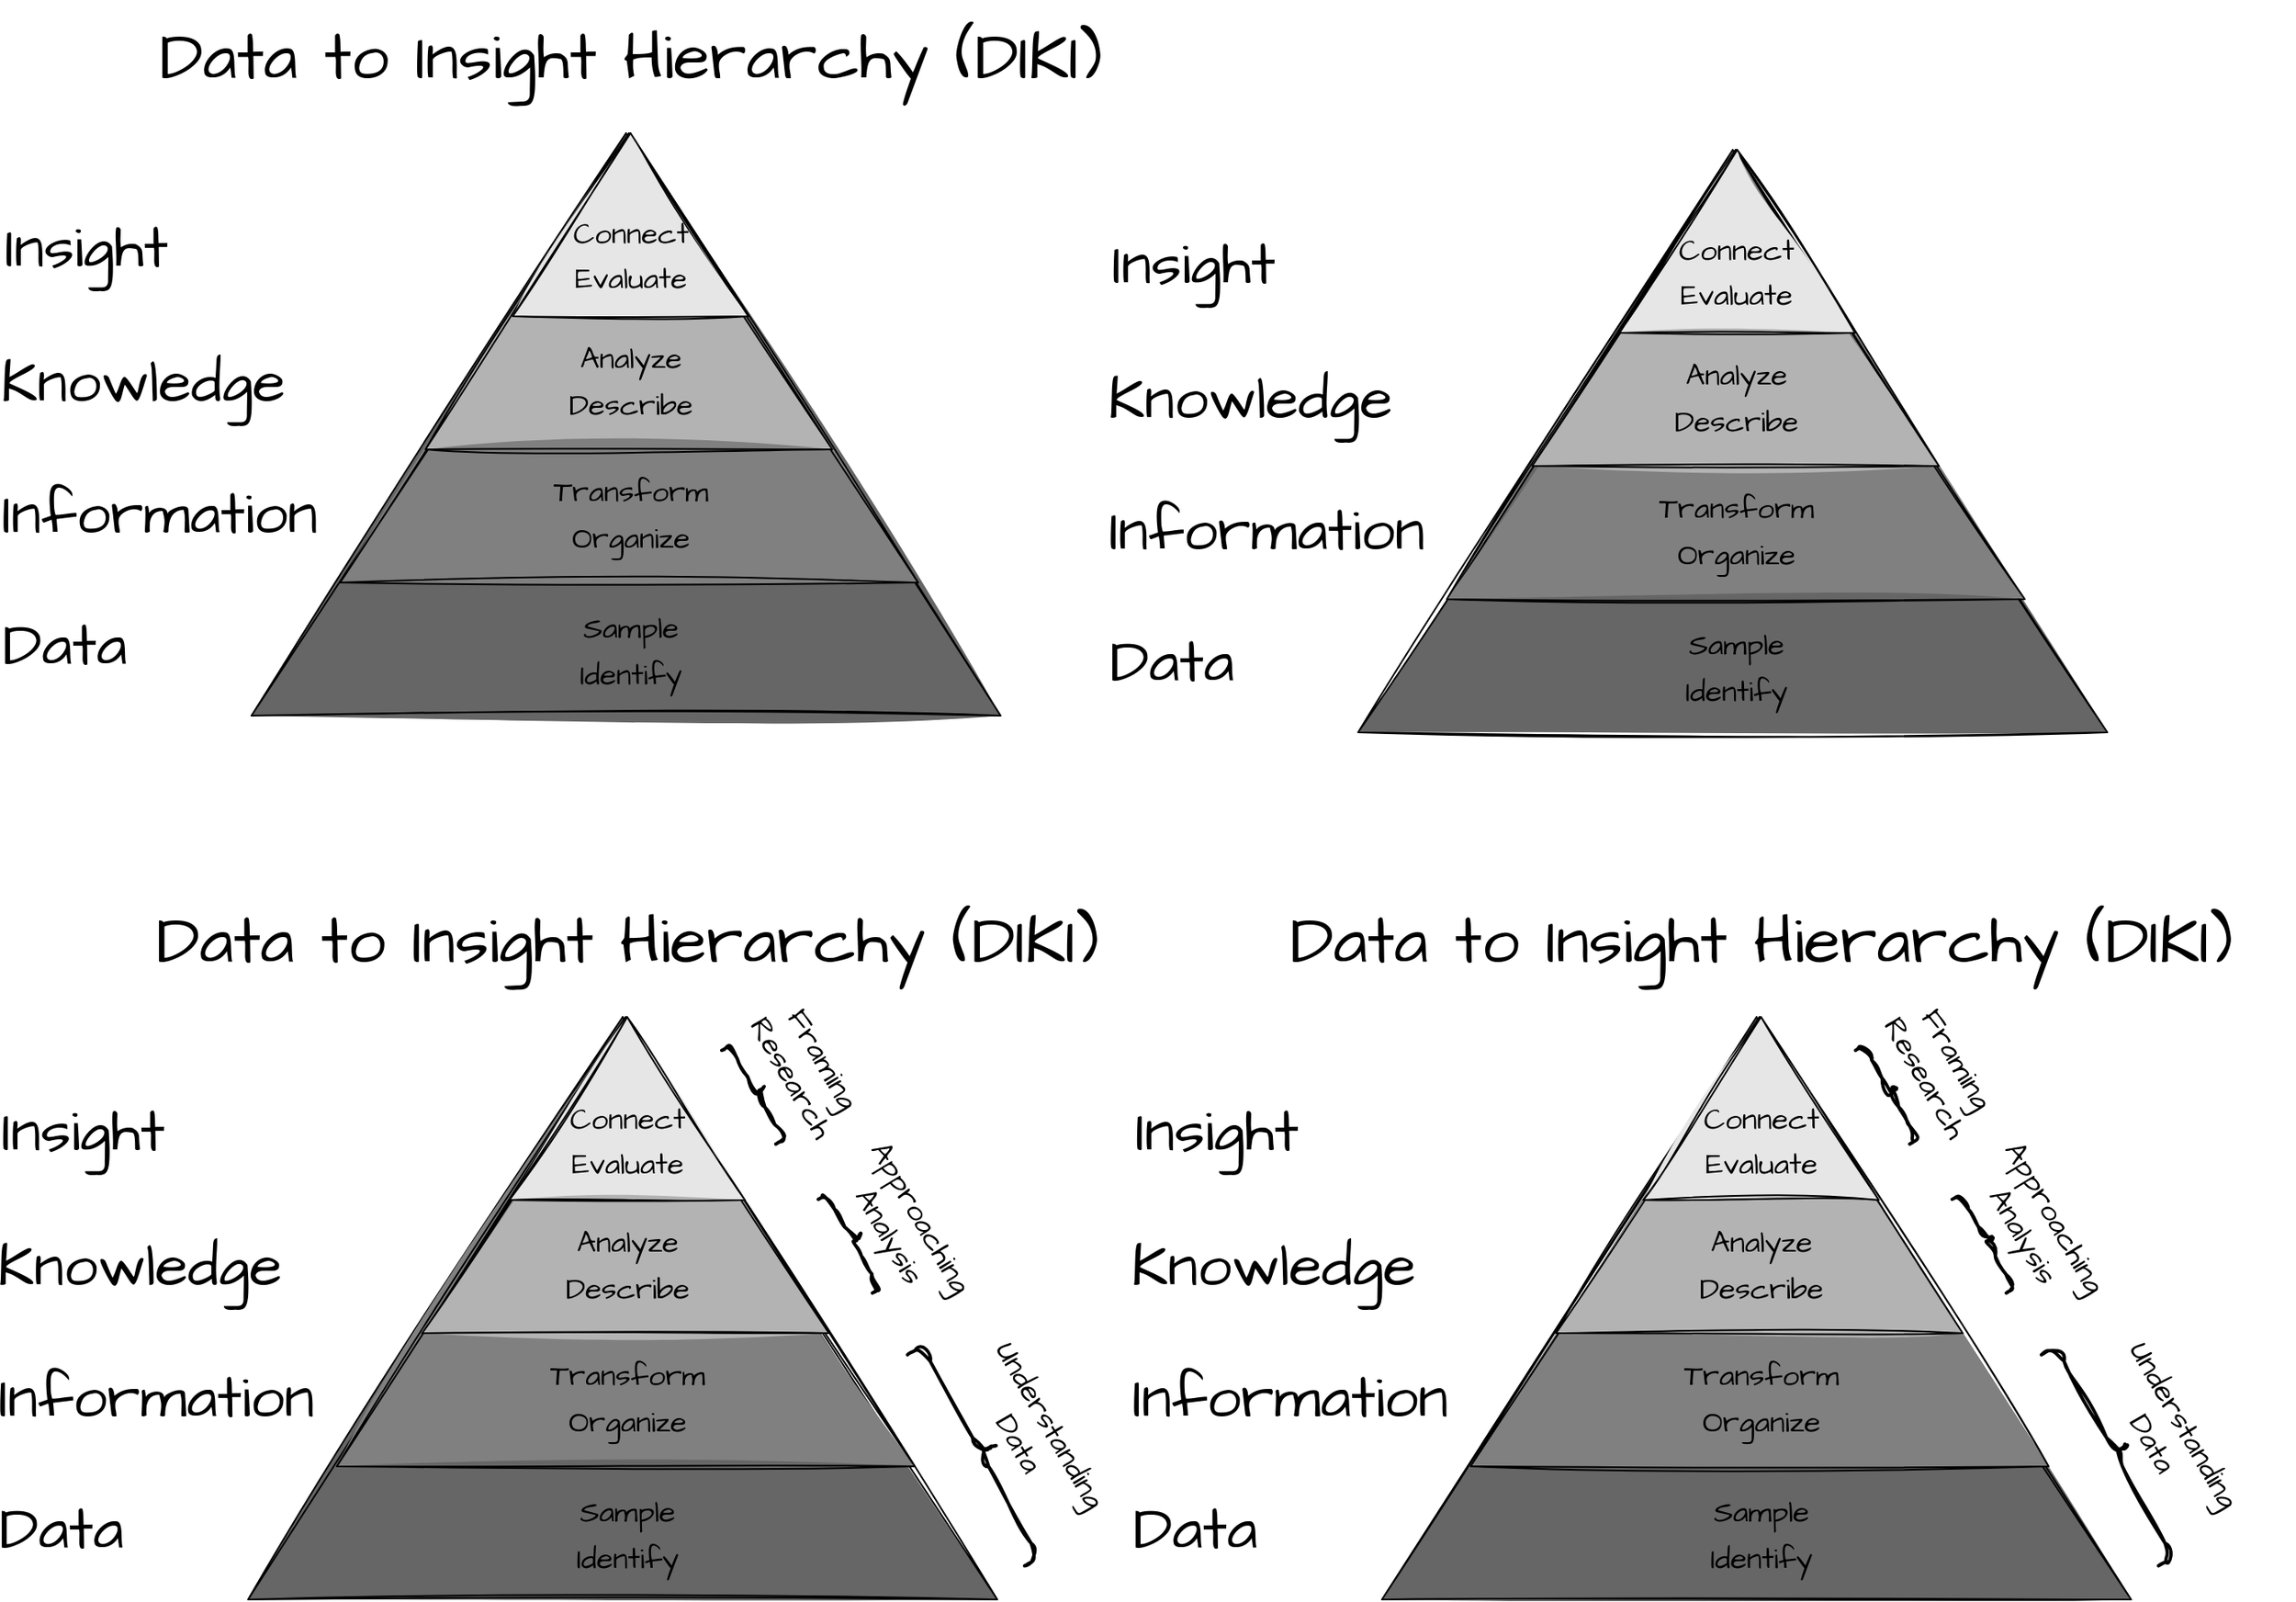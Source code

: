 <mxfile version="21.3.5" type="google">
  <diagram name="Page-1" id="brjEXMuO1dl3gGtEs275">
    <mxGraphModel grid="1" page="1" gridSize="10" guides="1" tooltips="1" connect="1" arrows="1" fold="1" pageScale="1" pageWidth="1600" pageHeight="1200" background="#ffffff" math="0" shadow="0">
      <root>
        <mxCell id="0" />
        <mxCell id="1" parent="0" />
        <mxCell id="dPL0EmKUZ4wkKmuTThZB-42" value="" style="group;movable=1;resizable=1;rotatable=1;deletable=1;editable=1;locked=0;connectable=1;" connectable="0" vertex="1" parent="1">
          <mxGeometry x="80" y="59" width="664.71" height="501" as="geometry" />
        </mxCell>
        <mxCell id="dPL0EmKUZ4wkKmuTThZB-43" value="" style="group;rounded=0;fillColor=none;strokeColor=none;fontSize=10;movable=1;resizable=1;rotatable=1;deletable=1;editable=1;locked=0;connectable=1;" connectable="0" vertex="1" parent="dPL0EmKUZ4wkKmuTThZB-42">
          <mxGeometry x="143" y="80" width="521.71" height="421" as="geometry" />
        </mxCell>
        <mxCell id="dPL0EmKUZ4wkKmuTThZB-44" value="" style="triangle;direction=north;strokeWidth=1;html=1;fillColor=#666666;strokeColor=#000000;shadow=0;fontSize=10;fontColor=#FFFFFF;align=center;fontStyle=0;whiteSpace=wrap;spacing=10;hachureGap=4;fontFamily=Architects Daughter;fontSource=https%3A%2F%2Ffonts.googleapis.com%2Fcss%3Ffamily%3DArchitects%2BDaughter;fillStyle=solid;sketch=1;curveFitting=1;jiggle=2;movable=1;resizable=1;rotatable=1;deletable=1;editable=1;locked=0;connectable=1;" vertex="1" parent="dPL0EmKUZ4wkKmuTThZB-43">
          <mxGeometry x="-1" width="450.0" height="350" as="geometry" />
        </mxCell>
        <mxCell id="dPL0EmKUZ4wkKmuTThZB-45" value="" style="triangle;direction=north;strokeWidth=1;html=1;fillColor=#808080;strokeColor=#000000;shadow=0;fontSize=10;fontColor=#FFFFFF;align=center;fontStyle=0;whiteSpace=wrap;spacing=10;sketch=1;hachureGap=4;jiggle=2;curveFitting=1;fontFamily=Architects Daughter;fontSource=https%3A%2F%2Ffonts.googleapis.com%2Fcss%3Ffamily%3DArchitects%2BDaughter;fillStyle=solid;movable=1;resizable=1;rotatable=1;deletable=1;editable=1;locked=0;connectable=1;" vertex="1" parent="dPL0EmKUZ4wkKmuTThZB-43">
          <mxGeometry x="52.29" width="347.14" height="270" as="geometry" />
        </mxCell>
        <mxCell id="dPL0EmKUZ4wkKmuTThZB-46" value="" style="triangle;direction=north;strokeWidth=1;html=1;fillColor=#B3B3B3;strokeColor=#000000;shadow=0;fontSize=10;fontColor=#FFFFFF;align=center;fontStyle=0;whiteSpace=wrap;spacing=10;sketch=1;hachureGap=4;jiggle=2;curveFitting=1;fontFamily=Architects Daughter;fontSource=https%3A%2F%2Ffonts.googleapis.com%2Fcss%3Ffamily%3DArchitects%2BDaughter;fillStyle=solid;movable=1;resizable=1;rotatable=1;deletable=1;editable=1;locked=0;connectable=1;" vertex="1" parent="dPL0EmKUZ4wkKmuTThZB-43">
          <mxGeometry x="103.57" width="244.28" height="190" as="geometry" />
        </mxCell>
        <mxCell id="dPL0EmKUZ4wkKmuTThZB-47" value="" style="triangle;direction=north;strokeWidth=1;html=1;fillColor=#E6E6E6;strokeColor=#000000;shadow=0;fontSize=10;fontColor=#FFFFFF;align=center;fontStyle=0;whiteSpace=wrap;spacing=10;sketch=1;hachureGap=4;jiggle=2;curveFitting=1;fontFamily=Architects Daughter;fontSource=https%3A%2F%2Ffonts.googleapis.com%2Fcss%3Ffamily%3DArchitects%2BDaughter;fillStyle=solid;movable=1;resizable=1;rotatable=1;deletable=1;editable=1;locked=0;connectable=1;" vertex="1" parent="dPL0EmKUZ4wkKmuTThZB-43">
          <mxGeometry x="156" width="141.42" height="110" as="geometry" />
        </mxCell>
        <mxCell id="dPL0EmKUZ4wkKmuTThZB-48" value="Identify" style="text;strokeColor=none;align=center;fillColor=none;html=1;verticalAlign=middle;whiteSpace=wrap;rounded=0;fontSize=18;fontFamily=Architects Daughter;fontColor=#000000;movable=1;resizable=1;rotatable=1;deletable=1;editable=1;locked=0;connectable=1;" vertex="1" parent="dPL0EmKUZ4wkKmuTThZB-43">
          <mxGeometry x="196.71" y="310" width="60" height="30" as="geometry" />
        </mxCell>
        <mxCell id="dPL0EmKUZ4wkKmuTThZB-49" value="Organize" style="text;strokeColor=none;align=center;fillColor=none;html=1;verticalAlign=middle;whiteSpace=wrap;rounded=0;fontSize=18;fontFamily=Architects Daughter;fontColor=#000000;movable=1;resizable=1;rotatable=1;deletable=1;editable=1;locked=0;connectable=1;" vertex="1" parent="dPL0EmKUZ4wkKmuTThZB-43">
          <mxGeometry x="196.71" y="228" width="60" height="30" as="geometry" />
        </mxCell>
        <mxCell id="dPL0EmKUZ4wkKmuTThZB-50" value="Transform" style="text;strokeColor=none;align=center;fillColor=none;html=1;verticalAlign=middle;whiteSpace=wrap;rounded=0;fontSize=18;fontFamily=Architects Daughter;fontColor=#000000;movable=1;resizable=1;rotatable=1;deletable=1;editable=1;locked=0;connectable=1;" vertex="1" parent="dPL0EmKUZ4wkKmuTThZB-43">
          <mxGeometry x="196.71" y="200" width="60" height="30" as="geometry" />
        </mxCell>
        <mxCell id="dPL0EmKUZ4wkKmuTThZB-51" value="Describe" style="text;strokeColor=none;align=center;fillColor=none;html=1;verticalAlign=middle;whiteSpace=wrap;rounded=0;fontSize=18;fontFamily=Architects Daughter;fontColor=#000000;movable=1;resizable=1;rotatable=1;deletable=1;editable=1;locked=0;connectable=1;" vertex="1" parent="dPL0EmKUZ4wkKmuTThZB-43">
          <mxGeometry x="196.71" y="148" width="60" height="30" as="geometry" />
        </mxCell>
        <mxCell id="dPL0EmKUZ4wkKmuTThZB-52" value="Analyze" style="text;strokeColor=none;align=center;fillColor=none;html=1;verticalAlign=middle;whiteSpace=wrap;rounded=0;fontSize=18;fontFamily=Architects Daughter;fontColor=#000000;movable=1;resizable=1;rotatable=1;deletable=1;editable=1;locked=0;connectable=1;" vertex="1" parent="dPL0EmKUZ4wkKmuTThZB-43">
          <mxGeometry x="196.71" y="120" width="60" height="30" as="geometry" />
        </mxCell>
        <mxCell id="dPL0EmKUZ4wkKmuTThZB-53" value="Evaluate" style="text;strokeColor=none;align=center;fillColor=none;html=1;verticalAlign=middle;whiteSpace=wrap;rounded=0;fontSize=18;fontFamily=Architects Daughter;fontColor=#000000;movable=1;resizable=1;rotatable=1;deletable=1;editable=1;locked=0;connectable=1;" vertex="1" parent="dPL0EmKUZ4wkKmuTThZB-43">
          <mxGeometry x="196.71" y="72" width="60" height="30" as="geometry" />
        </mxCell>
        <mxCell id="dPL0EmKUZ4wkKmuTThZB-54" value="&lt;font style=&quot;font-size: 18px;&quot;&gt;Connect&lt;/font&gt;" style="text;strokeColor=none;align=center;fillColor=none;html=1;verticalAlign=middle;whiteSpace=wrap;rounded=0;fontSize=20;fontFamily=Architects Daughter;fontColor=#000000;movable=1;resizable=1;rotatable=1;deletable=1;editable=1;locked=0;connectable=1;" vertex="1" parent="dPL0EmKUZ4wkKmuTThZB-43">
          <mxGeometry x="196.71" y="44" width="60" height="30" as="geometry" />
        </mxCell>
        <mxCell id="dPL0EmKUZ4wkKmuTThZB-55" value="Sample" style="text;strokeColor=none;align=center;fillColor=none;html=1;verticalAlign=middle;whiteSpace=wrap;rounded=0;fontSize=18;fontFamily=Architects Daughter;fontColor=#000000;movable=1;resizable=1;rotatable=1;deletable=1;editable=1;locked=0;connectable=1;" vertex="1" parent="dPL0EmKUZ4wkKmuTThZB-42">
          <mxGeometry x="339.71" y="362" width="60" height="30" as="geometry" />
        </mxCell>
        <mxCell id="dPL0EmKUZ4wkKmuTThZB-56" value="Data" style="text;strokeColor=none;align=center;fillColor=none;html=1;verticalAlign=middle;whiteSpace=wrap;rounded=0;fontSize=36;fontFamily=Architects Daughter;fontColor=#000000;movable=1;resizable=1;rotatable=1;deletable=1;editable=1;locked=0;connectable=1;" vertex="1" parent="dPL0EmKUZ4wkKmuTThZB-42">
          <mxGeometry y="373" width="60" height="30" as="geometry" />
        </mxCell>
        <mxCell id="dPL0EmKUZ4wkKmuTThZB-57" value="Information" style="text;strokeColor=none;align=center;fillColor=none;html=1;verticalAlign=middle;whiteSpace=wrap;rounded=0;fontSize=36;fontFamily=Architects Daughter;fontColor=#000000;movable=1;resizable=1;rotatable=1;deletable=1;editable=1;locked=0;connectable=1;" vertex="1" parent="dPL0EmKUZ4wkKmuTThZB-42">
          <mxGeometry x="57" y="294" width="60" height="30" as="geometry" />
        </mxCell>
        <mxCell id="dPL0EmKUZ4wkKmuTThZB-58" value="Knowledge" style="text;strokeColor=none;align=center;fillColor=none;html=1;verticalAlign=middle;whiteSpace=wrap;rounded=0;fontSize=36;fontFamily=Architects Daughter;fontColor=#000000;movable=1;resizable=1;rotatable=1;deletable=1;editable=1;locked=0;connectable=1;" vertex="1" parent="dPL0EmKUZ4wkKmuTThZB-42">
          <mxGeometry x="47" y="215" width="60" height="30" as="geometry" />
        </mxCell>
        <mxCell id="dPL0EmKUZ4wkKmuTThZB-59" value="Insight" style="text;strokeColor=none;align=center;fillColor=none;html=1;verticalAlign=middle;whiteSpace=wrap;rounded=0;fontSize=36;fontFamily=Architects Daughter;fontColor=#000000;movable=1;resizable=1;rotatable=1;deletable=1;editable=1;locked=0;connectable=1;" vertex="1" parent="dPL0EmKUZ4wkKmuTThZB-42">
          <mxGeometry x="13" y="134" width="60" height="30" as="geometry" />
        </mxCell>
        <mxCell id="dPL0EmKUZ4wkKmuTThZB-61" value="Data to Insight Hierarchy (DIKI)" style="text;strokeColor=none;align=center;fillColor=none;html=1;verticalAlign=middle;whiteSpace=wrap;rounded=0;fontSize=40;fontFamily=Architects Daughter;fontColor=#000000;movable=1;resizable=1;rotatable=1;deletable=1;editable=1;locked=0;connectable=1;" vertex="1" parent="dPL0EmKUZ4wkKmuTThZB-42">
          <mxGeometry x="74.71" width="590" height="70" as="geometry" />
        </mxCell>
        <mxCell id="dPL0EmKUZ4wkKmuTThZB-1" value="" style="group;movable=1;resizable=1;rotatable=1;deletable=1;editable=1;locked=0;connectable=1;strokeColor=none;" connectable="0" vertex="1" parent="1">
          <mxGeometry x="78" y="590" width="690" height="430" as="geometry" />
        </mxCell>
        <mxCell id="mKcArdGAaagijM24Qmw--5" value="" style="group;rounded=0;fillColor=none;strokeColor=none;fontSize=10;movable=1;resizable=1;rotatable=1;deletable=1;editable=1;locked=0;connectable=1;" connectable="0" vertex="1" parent="dPL0EmKUZ4wkKmuTThZB-1">
          <mxGeometry x="143" y="80" width="492" height="350" as="geometry" />
        </mxCell>
        <mxCell id="mKcArdGAaagijM24Qmw--1" value="" style="triangle;direction=north;strokeWidth=1;html=1;fillColor=#666666;strokeColor=#000000;shadow=0;fontSize=10;fontColor=#FFFFFF;align=center;fontStyle=0;whiteSpace=wrap;spacing=10;hachureGap=4;fontFamily=Architects Daughter;fontSource=https%3A%2F%2Ffonts.googleapis.com%2Fcss%3Ffamily%3DArchitects%2BDaughter;fillStyle=solid;sketch=1;curveFitting=1;jiggle=2;movable=1;resizable=1;rotatable=1;deletable=1;editable=1;locked=0;connectable=1;" vertex="1" parent="mKcArdGAaagijM24Qmw--5">
          <mxGeometry x="-1" width="450.0" height="350" as="geometry" />
        </mxCell>
        <mxCell id="mKcArdGAaagijM24Qmw--2" value="" style="triangle;direction=north;strokeWidth=1;html=1;fillColor=#808080;strokeColor=#000000;shadow=0;fontSize=10;fontColor=#FFFFFF;align=center;fontStyle=0;whiteSpace=wrap;spacing=10;sketch=1;hachureGap=4;jiggle=2;curveFitting=1;fontFamily=Architects Daughter;fontSource=https%3A%2F%2Ffonts.googleapis.com%2Fcss%3Ffamily%3DArchitects%2BDaughter;fillStyle=solid;movable=1;resizable=1;rotatable=1;deletable=1;editable=1;locked=0;connectable=1;" vertex="1" parent="mKcArdGAaagijM24Qmw--5">
          <mxGeometry x="52.29" width="347.14" height="270" as="geometry" />
        </mxCell>
        <mxCell id="mKcArdGAaagijM24Qmw--3" value="" style="triangle;direction=north;strokeWidth=1;html=1;fillColor=#B3B3B3;strokeColor=#000000;shadow=0;fontSize=10;fontColor=#FFFFFF;align=center;fontStyle=0;whiteSpace=wrap;spacing=10;sketch=1;hachureGap=4;jiggle=2;curveFitting=1;fontFamily=Architects Daughter;fontSource=https%3A%2F%2Ffonts.googleapis.com%2Fcss%3Ffamily%3DArchitects%2BDaughter;fillStyle=solid;movable=1;resizable=1;rotatable=1;deletable=1;editable=1;locked=0;connectable=1;" vertex="1" parent="mKcArdGAaagijM24Qmw--5">
          <mxGeometry x="103.57" width="244.28" height="190" as="geometry" />
        </mxCell>
        <mxCell id="mKcArdGAaagijM24Qmw--6" value="" style="triangle;direction=north;strokeWidth=1;html=1;fillColor=#E6E6E6;strokeColor=#000000;shadow=0;fontSize=10;fontColor=#FFFFFF;align=center;fontStyle=0;whiteSpace=wrap;spacing=10;sketch=1;hachureGap=4;jiggle=2;curveFitting=1;fontFamily=Architects Daughter;fontSource=https%3A%2F%2Ffonts.googleapis.com%2Fcss%3Ffamily%3DArchitects%2BDaughter;fillStyle=solid;movable=1;resizable=1;rotatable=1;deletable=1;editable=1;locked=0;connectable=1;" vertex="1" parent="mKcArdGAaagijM24Qmw--5">
          <mxGeometry x="156" width="141.42" height="110" as="geometry" />
        </mxCell>
        <mxCell id="mKcArdGAaagijM24Qmw--7" value="Identify" style="text;strokeColor=none;align=center;fillColor=none;html=1;verticalAlign=middle;whiteSpace=wrap;rounded=0;fontSize=18;fontFamily=Architects Daughter;fontColor=#000000;movable=1;resizable=1;rotatable=1;deletable=1;editable=1;locked=0;connectable=1;" vertex="1" parent="mKcArdGAaagijM24Qmw--5">
          <mxGeometry x="196.71" y="310" width="60" height="30" as="geometry" />
        </mxCell>
        <mxCell id="mKcArdGAaagijM24Qmw--10" value="Organize" style="text;strokeColor=none;align=center;fillColor=none;html=1;verticalAlign=middle;whiteSpace=wrap;rounded=0;fontSize=18;fontFamily=Architects Daughter;fontColor=#000000;movable=1;resizable=1;rotatable=1;deletable=1;editable=1;locked=0;connectable=1;" vertex="1" parent="mKcArdGAaagijM24Qmw--5">
          <mxGeometry x="196.71" y="228" width="60" height="30" as="geometry" />
        </mxCell>
        <mxCell id="mKcArdGAaagijM24Qmw--11" value="Transform" style="text;strokeColor=none;align=center;fillColor=none;html=1;verticalAlign=middle;whiteSpace=wrap;rounded=0;fontSize=18;fontFamily=Architects Daughter;fontColor=#000000;movable=1;resizable=1;rotatable=1;deletable=1;editable=1;locked=0;connectable=1;" vertex="1" parent="mKcArdGAaagijM24Qmw--5">
          <mxGeometry x="196.71" y="200" width="60" height="30" as="geometry" />
        </mxCell>
        <mxCell id="mKcArdGAaagijM24Qmw--12" value="Describe" style="text;strokeColor=none;align=center;fillColor=none;html=1;verticalAlign=middle;whiteSpace=wrap;rounded=0;fontSize=18;fontFamily=Architects Daughter;fontColor=#000000;movable=1;resizable=1;rotatable=1;deletable=1;editable=1;locked=0;connectable=1;" vertex="1" parent="mKcArdGAaagijM24Qmw--5">
          <mxGeometry x="196.71" y="148" width="60" height="30" as="geometry" />
        </mxCell>
        <mxCell id="mKcArdGAaagijM24Qmw--13" value="Analyze" style="text;strokeColor=none;align=center;fillColor=none;html=1;verticalAlign=middle;whiteSpace=wrap;rounded=0;fontSize=18;fontFamily=Architects Daughter;fontColor=#000000;movable=1;resizable=1;rotatable=1;deletable=1;editable=1;locked=0;connectable=1;" vertex="1" parent="mKcArdGAaagijM24Qmw--5">
          <mxGeometry x="196.71" y="120" width="60" height="30" as="geometry" />
        </mxCell>
        <mxCell id="mKcArdGAaagijM24Qmw--14" value="Evaluate" style="text;strokeColor=none;align=center;fillColor=none;html=1;verticalAlign=middle;whiteSpace=wrap;rounded=0;fontSize=18;fontFamily=Architects Daughter;fontColor=#000000;movable=1;resizable=1;rotatable=1;deletable=1;editable=1;locked=0;connectable=1;" vertex="1" parent="mKcArdGAaagijM24Qmw--5">
          <mxGeometry x="196.71" y="73" width="60" height="30" as="geometry" />
        </mxCell>
        <mxCell id="mKcArdGAaagijM24Qmw--15" value="&lt;font style=&quot;font-size: 18px;&quot;&gt;Connect&lt;/font&gt;" style="text;strokeColor=none;align=center;fillColor=none;html=1;verticalAlign=middle;whiteSpace=wrap;rounded=0;fontSize=20;fontFamily=Architects Daughter;fontColor=#000000;movable=1;resizable=1;rotatable=1;deletable=1;editable=1;locked=0;connectable=1;" vertex="1" parent="mKcArdGAaagijM24Qmw--5">
          <mxGeometry x="196.71" y="45" width="60" height="30" as="geometry" />
        </mxCell>
        <mxCell id="dPL0EmKUZ4wkKmuTThZB-98" value="" style="shape=curlyBracket;whiteSpace=wrap;html=1;rounded=1;flipH=1;labelPosition=right;verticalLabelPosition=middle;align=left;verticalAlign=middle;sketch=1;hachureGap=4;jiggle=2;curveFitting=1;fontFamily=Architects Daughter;fontSource=https%3A%2F%2Ffonts.googleapis.com%2Fcss%3Ffamily%3DArchitects%2BDaughter;fontSize=20;strokeColor=#000000;strokeWidth=2;rotation=-30;" vertex="1" parent="mKcArdGAaagijM24Qmw--5">
          <mxGeometry x="357" y="102.5" width="10.83" height="65" as="geometry" />
        </mxCell>
        <mxCell id="dPL0EmKUZ4wkKmuTThZB-99" value="" style="group;rotation=333;" connectable="0" vertex="1" parent="mKcArdGAaagijM24Qmw--5">
          <mxGeometry x="427" y="190" width="65" height="145" as="geometry" />
        </mxCell>
        <mxCell id="dPL0EmKUZ4wkKmuTThZB-62" value="" style="shape=curlyBracket;whiteSpace=wrap;html=1;rounded=1;flipH=1;labelPosition=right;verticalLabelPosition=middle;align=left;verticalAlign=middle;sketch=1;hachureGap=4;jiggle=2;curveFitting=1;fontFamily=Architects Daughter;fontSource=https%3A%2F%2Ffonts.googleapis.com%2Fcss%3Ffamily%3DArchitects%2BDaughter;fontSize=20;strokeColor=#000000;strokeWidth=2;rotation=331;" vertex="1" parent="dPL0EmKUZ4wkKmuTThZB-99">
          <mxGeometry x="2" y="-1" width="20" height="145" as="geometry" />
        </mxCell>
        <mxCell id="dPL0EmKUZ4wkKmuTThZB-96" value="Understanding Data" style="text;strokeColor=none;align=center;fillColor=none;html=1;verticalAlign=middle;whiteSpace=wrap;rounded=0;fontSize=18;fontFamily=Architects Daughter;fontColor=#000000;movable=1;resizable=1;rotatable=1;deletable=1;editable=1;locked=0;connectable=1;rotation=60;" vertex="1" parent="dPL0EmKUZ4wkKmuTThZB-99">
          <mxGeometry x="15" y="42.375" width="60" height="36.25" as="geometry" />
        </mxCell>
        <mxCell id="dPL0EmKUZ4wkKmuTThZB-100" value="" style="group;rotation=60;" connectable="0" vertex="1" parent="mKcArdGAaagijM24Qmw--5">
          <mxGeometry x="347.85" y="78" width="65" height="72" as="geometry" />
        </mxCell>
        <mxCell id="dPL0EmKUZ4wkKmuTThZB-97" value="Approaching Analysis" style="text;strokeColor=none;align=center;fillColor=none;html=1;verticalAlign=middle;whiteSpace=wrap;rounded=0;fontSize=18;fontFamily=Architects Daughter;fontColor=#000000;movable=1;resizable=1;rotatable=1;deletable=1;editable=1;locked=0;connectable=1;rotation=60;" vertex="1" parent="dPL0EmKUZ4wkKmuTThZB-100">
          <mxGeometry x="16" y="33" width="60" height="30" as="geometry" />
        </mxCell>
        <mxCell id="dPL0EmKUZ4wkKmuTThZB-101" value="" style="group;rotation=-210;" connectable="0" vertex="1" parent="mKcArdGAaagijM24Qmw--5">
          <mxGeometry x="315" y="-19" width="65" height="72" as="geometry" />
        </mxCell>
        <mxCell id="dPL0EmKUZ4wkKmuTThZB-102" value="Framing Research" style="text;strokeColor=none;align=center;fillColor=none;html=1;verticalAlign=middle;whiteSpace=wrap;rounded=0;fontSize=18;fontFamily=Architects Daughter;fontColor=#000000;movable=1;resizable=1;rotatable=1;deletable=1;editable=1;locked=0;connectable=1;rotation=-300;" vertex="1" parent="dPL0EmKUZ4wkKmuTThZB-101">
          <mxGeometry x="-10" y="35" width="60" height="30" as="geometry" />
        </mxCell>
        <mxCell id="dPL0EmKUZ4wkKmuTThZB-103" value="" style="shape=curlyBracket;whiteSpace=wrap;html=1;rounded=1;flipH=0;labelPosition=right;verticalLabelPosition=middle;align=left;verticalAlign=middle;sketch=1;hachureGap=4;jiggle=2;curveFitting=1;fontFamily=Architects Daughter;fontSource=https%3A%2F%2Ffonts.googleapis.com%2Fcss%3Ffamily%3DArchitects%2BDaughter;fontSize=20;strokeColor=#000000;strokeWidth=2;rotation=-210;" vertex="1" parent="mKcArdGAaagijM24Qmw--5">
          <mxGeometry x="299" y="13" width="10.83" height="65" as="geometry" />
        </mxCell>
        <mxCell id="mKcArdGAaagijM24Qmw--8" value="Sample" style="text;strokeColor=none;align=center;fillColor=none;html=1;verticalAlign=middle;whiteSpace=wrap;rounded=0;fontSize=18;fontFamily=Architects Daughter;fontColor=#000000;movable=1;resizable=1;rotatable=1;deletable=1;editable=1;locked=0;connectable=1;" vertex="1" parent="dPL0EmKUZ4wkKmuTThZB-1">
          <mxGeometry x="339.71" y="362" width="60" height="30" as="geometry" />
        </mxCell>
        <mxCell id="mKcArdGAaagijM24Qmw--16" value="Data" style="text;strokeColor=none;align=center;fillColor=none;html=1;verticalAlign=middle;whiteSpace=wrap;rounded=0;fontSize=36;fontFamily=Architects Daughter;fontColor=#000000;movable=1;resizable=1;rotatable=1;deletable=1;editable=1;locked=0;connectable=1;" vertex="1" parent="dPL0EmKUZ4wkKmuTThZB-1">
          <mxGeometry y="373" width="60" height="30" as="geometry" />
        </mxCell>
        <mxCell id="mKcArdGAaagijM24Qmw--17" value="Information" style="text;strokeColor=none;align=center;fillColor=none;html=1;verticalAlign=middle;whiteSpace=wrap;rounded=0;fontSize=36;fontFamily=Architects Daughter;fontColor=#000000;movable=1;resizable=1;rotatable=1;deletable=1;editable=1;locked=0;connectable=1;" vertex="1" parent="dPL0EmKUZ4wkKmuTThZB-1">
          <mxGeometry x="57" y="294" width="60" height="30" as="geometry" />
        </mxCell>
        <mxCell id="mKcArdGAaagijM24Qmw--18" value="Knowledge" style="text;strokeColor=none;align=center;fillColor=none;html=1;verticalAlign=middle;whiteSpace=wrap;rounded=0;fontSize=36;fontFamily=Architects Daughter;fontColor=#000000;movable=1;resizable=1;rotatable=1;deletable=1;editable=1;locked=0;connectable=1;" vertex="1" parent="dPL0EmKUZ4wkKmuTThZB-1">
          <mxGeometry x="47" y="215" width="60" height="30" as="geometry" />
        </mxCell>
        <mxCell id="mKcArdGAaagijM24Qmw--19" value="Insight" style="text;strokeColor=none;align=center;fillColor=none;html=1;verticalAlign=middle;whiteSpace=wrap;rounded=0;fontSize=36;fontFamily=Architects Daughter;fontColor=#000000;movable=1;resizable=1;rotatable=1;deletable=1;editable=1;locked=0;connectable=1;" vertex="1" parent="dPL0EmKUZ4wkKmuTThZB-1">
          <mxGeometry x="13" y="134" width="60" height="30" as="geometry" />
        </mxCell>
        <mxCell id="mKcArdGAaagijM24Qmw--22" value="Data to Insight Hierarchy (DIKI)" style="text;strokeColor=none;align=center;fillColor=none;html=1;verticalAlign=middle;whiteSpace=wrap;rounded=0;fontSize=40;fontFamily=Architects Daughter;fontColor=#000000;movable=1;resizable=1;rotatable=1;deletable=1;editable=1;locked=0;connectable=1;" vertex="1" parent="dPL0EmKUZ4wkKmuTThZB-1">
          <mxGeometry x="74.71" width="590" height="70" as="geometry" />
        </mxCell>
        <mxCell id="ZMOx0ddDp4uJkPlQw3RR-1" value="" style="group;movable=1;resizable=1;rotatable=1;deletable=1;editable=1;locked=0;connectable=1;strokeColor=none;" connectable="0" vertex="1" parent="1">
          <mxGeometry x="759" y="590" width="690" height="430" as="geometry" />
        </mxCell>
        <mxCell id="ZMOx0ddDp4uJkPlQw3RR-2" value="" style="group;rounded=0;fillColor=none;strokeColor=none;fontSize=10;movable=1;resizable=1;rotatable=1;deletable=1;editable=1;locked=0;connectable=1;" connectable="0" vertex="1" parent="ZMOx0ddDp4uJkPlQw3RR-1">
          <mxGeometry x="143" y="80" width="492" height="350" as="geometry" />
        </mxCell>
        <mxCell id="ZMOx0ddDp4uJkPlQw3RR-3" value="" style="triangle;direction=north;strokeWidth=1;html=1;fillColor=#666666;strokeColor=#000000;shadow=0;fontSize=10;fontColor=#FFFFFF;align=center;fontStyle=0;whiteSpace=wrap;spacing=10;hachureGap=4;fontFamily=Architects Daughter;fontSource=https%3A%2F%2Ffonts.googleapis.com%2Fcss%3Ffamily%3DArchitects%2BDaughter;fillStyle=solid;sketch=1;curveFitting=1;jiggle=2;movable=1;resizable=1;rotatable=1;deletable=1;editable=1;locked=0;connectable=1;" vertex="1" parent="ZMOx0ddDp4uJkPlQw3RR-2">
          <mxGeometry x="-1" width="450.0" height="350" as="geometry" />
        </mxCell>
        <mxCell id="ZMOx0ddDp4uJkPlQw3RR-4" value="" style="triangle;direction=north;strokeWidth=1;html=1;fillColor=#808080;strokeColor=#000000;shadow=0;fontSize=10;fontColor=#FFFFFF;align=center;fontStyle=0;whiteSpace=wrap;spacing=10;sketch=1;hachureGap=4;jiggle=2;curveFitting=1;fontFamily=Architects Daughter;fontSource=https%3A%2F%2Ffonts.googleapis.com%2Fcss%3Ffamily%3DArchitects%2BDaughter;fillStyle=solid;movable=1;resizable=1;rotatable=1;deletable=1;editable=1;locked=0;connectable=1;" vertex="1" parent="ZMOx0ddDp4uJkPlQw3RR-2">
          <mxGeometry x="52.29" width="347.14" height="270" as="geometry" />
        </mxCell>
        <mxCell id="ZMOx0ddDp4uJkPlQw3RR-5" value="" style="triangle;direction=north;strokeWidth=1;html=1;fillColor=#B3B3B3;strokeColor=#000000;shadow=0;fontSize=10;fontColor=#FFFFFF;align=center;fontStyle=0;whiteSpace=wrap;spacing=10;sketch=1;hachureGap=4;jiggle=2;curveFitting=1;fontFamily=Architects Daughter;fontSource=https%3A%2F%2Ffonts.googleapis.com%2Fcss%3Ffamily%3DArchitects%2BDaughter;fillStyle=solid;movable=1;resizable=1;rotatable=1;deletable=1;editable=1;locked=0;connectable=1;" vertex="1" parent="ZMOx0ddDp4uJkPlQw3RR-2">
          <mxGeometry x="103.57" width="244.28" height="190" as="geometry" />
        </mxCell>
        <mxCell id="ZMOx0ddDp4uJkPlQw3RR-6" value="" style="triangle;direction=north;strokeWidth=1;html=1;fillColor=#E6E6E6;strokeColor=#000000;shadow=0;fontSize=10;fontColor=#FFFFFF;align=center;fontStyle=0;whiteSpace=wrap;spacing=10;sketch=1;hachureGap=4;jiggle=2;curveFitting=1;fontFamily=Architects Daughter;fontSource=https%3A%2F%2Ffonts.googleapis.com%2Fcss%3Ffamily%3DArchitects%2BDaughter;fillStyle=solid;movable=1;resizable=1;rotatable=1;deletable=1;editable=1;locked=0;connectable=1;" vertex="1" parent="ZMOx0ddDp4uJkPlQw3RR-2">
          <mxGeometry x="156" width="141.42" height="110" as="geometry" />
        </mxCell>
        <mxCell id="ZMOx0ddDp4uJkPlQw3RR-7" value="Identify" style="text;strokeColor=none;align=center;fillColor=none;html=1;verticalAlign=middle;whiteSpace=wrap;rounded=0;fontSize=18;fontFamily=Architects Daughter;fontColor=#000000;movable=1;resizable=1;rotatable=1;deletable=1;editable=1;locked=0;connectable=1;" vertex="1" parent="ZMOx0ddDp4uJkPlQw3RR-2">
          <mxGeometry x="196.71" y="310" width="60" height="30" as="geometry" />
        </mxCell>
        <mxCell id="ZMOx0ddDp4uJkPlQw3RR-8" value="Organize" style="text;strokeColor=none;align=center;fillColor=none;html=1;verticalAlign=middle;whiteSpace=wrap;rounded=0;fontSize=18;fontFamily=Architects Daughter;fontColor=#000000;movable=1;resizable=1;rotatable=1;deletable=1;editable=1;locked=0;connectable=1;" vertex="1" parent="ZMOx0ddDp4uJkPlQw3RR-2">
          <mxGeometry x="196.71" y="228" width="60" height="30" as="geometry" />
        </mxCell>
        <mxCell id="ZMOx0ddDp4uJkPlQw3RR-9" value="Transform" style="text;strokeColor=none;align=center;fillColor=none;html=1;verticalAlign=middle;whiteSpace=wrap;rounded=0;fontSize=18;fontFamily=Architects Daughter;fontColor=#000000;movable=1;resizable=1;rotatable=1;deletable=1;editable=1;locked=0;connectable=1;" vertex="1" parent="ZMOx0ddDp4uJkPlQw3RR-2">
          <mxGeometry x="196.71" y="200" width="60" height="30" as="geometry" />
        </mxCell>
        <mxCell id="ZMOx0ddDp4uJkPlQw3RR-10" value="Describe" style="text;strokeColor=none;align=center;fillColor=none;html=1;verticalAlign=middle;whiteSpace=wrap;rounded=0;fontSize=18;fontFamily=Architects Daughter;fontColor=#000000;movable=1;resizable=1;rotatable=1;deletable=1;editable=1;locked=0;connectable=1;" vertex="1" parent="ZMOx0ddDp4uJkPlQw3RR-2">
          <mxGeometry x="196.71" y="148" width="60" height="30" as="geometry" />
        </mxCell>
        <mxCell id="ZMOx0ddDp4uJkPlQw3RR-11" value="Analyze" style="text;strokeColor=none;align=center;fillColor=none;html=1;verticalAlign=middle;whiteSpace=wrap;rounded=0;fontSize=18;fontFamily=Architects Daughter;fontColor=#000000;movable=1;resizable=1;rotatable=1;deletable=1;editable=1;locked=0;connectable=1;" vertex="1" parent="ZMOx0ddDp4uJkPlQw3RR-2">
          <mxGeometry x="196.71" y="120" width="60" height="30" as="geometry" />
        </mxCell>
        <mxCell id="ZMOx0ddDp4uJkPlQw3RR-12" value="Evaluate" style="text;strokeColor=none;align=center;fillColor=none;html=1;verticalAlign=middle;whiteSpace=wrap;rounded=0;fontSize=18;fontFamily=Architects Daughter;fontColor=#000000;movable=1;resizable=1;rotatable=1;deletable=1;editable=1;locked=0;connectable=1;" vertex="1" parent="ZMOx0ddDp4uJkPlQw3RR-2">
          <mxGeometry x="196.71" y="73" width="60" height="30" as="geometry" />
        </mxCell>
        <mxCell id="ZMOx0ddDp4uJkPlQw3RR-13" value="&lt;font style=&quot;font-size: 18px;&quot;&gt;Connect&lt;/font&gt;" style="text;strokeColor=none;align=center;fillColor=none;html=1;verticalAlign=middle;whiteSpace=wrap;rounded=0;fontSize=20;fontFamily=Architects Daughter;fontColor=#000000;movable=1;resizable=1;rotatable=1;deletable=1;editable=1;locked=0;connectable=1;" vertex="1" parent="ZMOx0ddDp4uJkPlQw3RR-2">
          <mxGeometry x="196.71" y="45" width="60" height="30" as="geometry" />
        </mxCell>
        <mxCell id="ZMOx0ddDp4uJkPlQw3RR-14" value="" style="shape=curlyBracket;whiteSpace=wrap;html=1;rounded=1;flipH=1;labelPosition=right;verticalLabelPosition=middle;align=left;verticalAlign=middle;sketch=1;hachureGap=4;jiggle=2;curveFitting=1;fontFamily=Architects Daughter;fontSource=https%3A%2F%2Ffonts.googleapis.com%2Fcss%3Ffamily%3DArchitects%2BDaughter;fontSize=20;strokeColor=#000000;strokeWidth=2;rotation=-30;" vertex="1" parent="ZMOx0ddDp4uJkPlQw3RR-2">
          <mxGeometry x="357" y="102.5" width="10.83" height="65" as="geometry" />
        </mxCell>
        <mxCell id="ZMOx0ddDp4uJkPlQw3RR-15" value="" style="group;rotation=333;" connectable="0" vertex="1" parent="ZMOx0ddDp4uJkPlQw3RR-2">
          <mxGeometry x="427" y="190" width="65" height="145" as="geometry" />
        </mxCell>
        <mxCell id="ZMOx0ddDp4uJkPlQw3RR-16" value="" style="shape=curlyBracket;whiteSpace=wrap;html=1;rounded=1;flipH=1;labelPosition=right;verticalLabelPosition=middle;align=left;verticalAlign=middle;sketch=1;hachureGap=4;jiggle=2;curveFitting=1;fontFamily=Architects Daughter;fontSource=https%3A%2F%2Ffonts.googleapis.com%2Fcss%3Ffamily%3DArchitects%2BDaughter;fontSize=20;strokeColor=#000000;strokeWidth=2;rotation=331;" vertex="1" parent="ZMOx0ddDp4uJkPlQw3RR-15">
          <mxGeometry x="2" y="-1" width="20" height="145" as="geometry" />
        </mxCell>
        <mxCell id="ZMOx0ddDp4uJkPlQw3RR-17" value="Understanding Data" style="text;strokeColor=none;align=center;fillColor=none;html=1;verticalAlign=middle;whiteSpace=wrap;rounded=0;fontSize=18;fontFamily=Architects Daughter;fontColor=#000000;movable=1;resizable=1;rotatable=1;deletable=1;editable=1;locked=0;connectable=1;rotation=60;" vertex="1" parent="ZMOx0ddDp4uJkPlQw3RR-15">
          <mxGeometry x="15" y="42.375" width="60" height="36.25" as="geometry" />
        </mxCell>
        <mxCell id="ZMOx0ddDp4uJkPlQw3RR-18" value="" style="group;rotation=60;" connectable="0" vertex="1" parent="ZMOx0ddDp4uJkPlQw3RR-2">
          <mxGeometry x="347.85" y="78" width="65" height="72" as="geometry" />
        </mxCell>
        <mxCell id="ZMOx0ddDp4uJkPlQw3RR-19" value="Approaching Analysis" style="text;strokeColor=none;align=center;fillColor=none;html=1;verticalAlign=middle;whiteSpace=wrap;rounded=0;fontSize=18;fontFamily=Architects Daughter;fontColor=#000000;movable=1;resizable=1;rotatable=1;deletable=1;editable=1;locked=0;connectable=1;rotation=60;" vertex="1" parent="ZMOx0ddDp4uJkPlQw3RR-18">
          <mxGeometry x="16" y="33" width="60" height="30" as="geometry" />
        </mxCell>
        <mxCell id="ZMOx0ddDp4uJkPlQw3RR-20" value="" style="group;rotation=-210;" connectable="0" vertex="1" parent="ZMOx0ddDp4uJkPlQw3RR-2">
          <mxGeometry x="315" y="-19" width="65" height="72" as="geometry" />
        </mxCell>
        <mxCell id="ZMOx0ddDp4uJkPlQw3RR-21" value="Framing Research" style="text;strokeColor=none;align=center;fillColor=none;html=1;verticalAlign=middle;whiteSpace=wrap;rounded=0;fontSize=18;fontFamily=Architects Daughter;fontColor=#000000;movable=1;resizable=1;rotatable=1;deletable=1;editable=1;locked=0;connectable=1;rotation=-300;" vertex="1" parent="ZMOx0ddDp4uJkPlQw3RR-20">
          <mxGeometry x="-10" y="35" width="60" height="30" as="geometry" />
        </mxCell>
        <mxCell id="ZMOx0ddDp4uJkPlQw3RR-22" value="" style="shape=curlyBracket;whiteSpace=wrap;html=1;rounded=1;flipH=0;labelPosition=right;verticalLabelPosition=middle;align=left;verticalAlign=middle;sketch=1;hachureGap=4;jiggle=2;curveFitting=1;fontFamily=Architects Daughter;fontSource=https%3A%2F%2Ffonts.googleapis.com%2Fcss%3Ffamily%3DArchitects%2BDaughter;fontSize=20;strokeColor=#000000;strokeWidth=2;rotation=-210;" vertex="1" parent="ZMOx0ddDp4uJkPlQw3RR-2">
          <mxGeometry x="299" y="13" width="10.83" height="65" as="geometry" />
        </mxCell>
        <mxCell id="ZMOx0ddDp4uJkPlQw3RR-23" value="Sample" style="text;strokeColor=none;align=center;fillColor=none;html=1;verticalAlign=middle;whiteSpace=wrap;rounded=0;fontSize=18;fontFamily=Architects Daughter;fontColor=#000000;movable=1;resizable=1;rotatable=1;deletable=1;editable=1;locked=0;connectable=1;" vertex="1" parent="ZMOx0ddDp4uJkPlQw3RR-1">
          <mxGeometry x="339.71" y="362" width="60" height="30" as="geometry" />
        </mxCell>
        <mxCell id="ZMOx0ddDp4uJkPlQw3RR-24" value="Data" style="text;strokeColor=none;align=center;fillColor=none;html=1;verticalAlign=middle;whiteSpace=wrap;rounded=0;fontSize=36;fontFamily=Architects Daughter;fontColor=#000000;movable=1;resizable=1;rotatable=1;deletable=1;editable=1;locked=0;connectable=1;" vertex="1" parent="ZMOx0ddDp4uJkPlQw3RR-1">
          <mxGeometry y="373" width="60" height="30" as="geometry" />
        </mxCell>
        <mxCell id="ZMOx0ddDp4uJkPlQw3RR-25" value="Information" style="text;strokeColor=none;align=center;fillColor=none;html=1;verticalAlign=middle;whiteSpace=wrap;rounded=0;fontSize=36;fontFamily=Architects Daughter;fontColor=#000000;movable=1;resizable=1;rotatable=1;deletable=1;editable=1;locked=0;connectable=1;" vertex="1" parent="ZMOx0ddDp4uJkPlQw3RR-1">
          <mxGeometry x="57" y="294" width="60" height="30" as="geometry" />
        </mxCell>
        <mxCell id="ZMOx0ddDp4uJkPlQw3RR-26" value="Knowledge" style="text;strokeColor=none;align=center;fillColor=none;html=1;verticalAlign=middle;whiteSpace=wrap;rounded=0;fontSize=36;fontFamily=Architects Daughter;fontColor=#000000;movable=1;resizable=1;rotatable=1;deletable=1;editable=1;locked=0;connectable=1;" vertex="1" parent="ZMOx0ddDp4uJkPlQw3RR-1">
          <mxGeometry x="47" y="215" width="60" height="30" as="geometry" />
        </mxCell>
        <mxCell id="ZMOx0ddDp4uJkPlQw3RR-27" value="Insight" style="text;strokeColor=none;align=center;fillColor=none;html=1;verticalAlign=middle;whiteSpace=wrap;rounded=0;fontSize=36;fontFamily=Architects Daughter;fontColor=#000000;movable=1;resizable=1;rotatable=1;deletable=1;editable=1;locked=0;connectable=1;" vertex="1" parent="ZMOx0ddDp4uJkPlQw3RR-1">
          <mxGeometry x="13" y="134" width="60" height="30" as="geometry" />
        </mxCell>
        <mxCell id="ZMOx0ddDp4uJkPlQw3RR-28" value="Data to Insight Hierarchy (DIKI)" style="text;strokeColor=none;align=center;fillColor=none;html=1;verticalAlign=middle;whiteSpace=wrap;rounded=0;fontSize=40;fontFamily=Architects Daughter;fontColor=#000000;movable=1;resizable=1;rotatable=1;deletable=1;editable=1;locked=0;connectable=1;" vertex="1" parent="ZMOx0ddDp4uJkPlQw3RR-1">
          <mxGeometry x="74.71" width="590" height="70" as="geometry" />
        </mxCell>
        <mxCell id="2GdQweTvJQDbbkqz2x7P-1" value="" style="triangle;direction=north;strokeWidth=1;html=1;fillColor=#666666;strokeColor=#000000;shadow=0;fontSize=10;fontColor=#FFFFFF;align=center;fontStyle=0;whiteSpace=wrap;spacing=10;hachureGap=4;fontFamily=Architects Daughter;fontSource=https%3A%2F%2Ffonts.googleapis.com%2Fcss%3Ffamily%3DArchitects%2BDaughter;fillStyle=solid;sketch=1;curveFitting=1;jiggle=2;movable=1;resizable=1;rotatable=1;deletable=1;editable=1;locked=0;connectable=1;" vertex="1" parent="1">
          <mxGeometry x="886.71" y="149" width="450.0" height="350" as="geometry" />
        </mxCell>
        <mxCell id="2GdQweTvJQDbbkqz2x7P-2" value="" style="triangle;direction=north;strokeWidth=1;html=1;fillColor=#808080;strokeColor=#000000;shadow=0;fontSize=10;fontColor=#FFFFFF;align=center;fontStyle=0;whiteSpace=wrap;spacing=10;sketch=1;hachureGap=4;jiggle=2;curveFitting=1;fontFamily=Architects Daughter;fontSource=https%3A%2F%2Ffonts.googleapis.com%2Fcss%3Ffamily%3DArchitects%2BDaughter;fillStyle=solid;movable=1;resizable=1;rotatable=1;deletable=1;editable=1;locked=0;connectable=1;" vertex="1" parent="1">
          <mxGeometry x="940" y="149" width="347.14" height="270" as="geometry" />
        </mxCell>
        <mxCell id="2GdQweTvJQDbbkqz2x7P-3" value="" style="triangle;direction=north;strokeWidth=1;html=1;fillColor=#B3B3B3;strokeColor=#000000;shadow=0;fontSize=10;fontColor=#FFFFFF;align=center;fontStyle=0;whiteSpace=wrap;spacing=10;sketch=1;hachureGap=4;jiggle=2;curveFitting=1;fontFamily=Architects Daughter;fontSource=https%3A%2F%2Ffonts.googleapis.com%2Fcss%3Ffamily%3DArchitects%2BDaughter;fillStyle=solid;movable=1;resizable=1;rotatable=1;deletable=1;editable=1;locked=0;connectable=1;" vertex="1" parent="1">
          <mxGeometry x="991.28" y="149" width="244.28" height="190" as="geometry" />
        </mxCell>
        <mxCell id="2GdQweTvJQDbbkqz2x7P-4" value="" style="triangle;direction=north;strokeWidth=1;html=1;fillColor=#E6E6E6;strokeColor=#000000;shadow=0;fontSize=10;fontColor=#FFFFFF;align=center;fontStyle=0;whiteSpace=wrap;spacing=10;sketch=1;hachureGap=4;jiggle=2;curveFitting=1;fontFamily=Architects Daughter;fontSource=https%3A%2F%2Ffonts.googleapis.com%2Fcss%3Ffamily%3DArchitects%2BDaughter;fillStyle=solid;movable=1;resizable=1;rotatable=1;deletable=1;editable=1;locked=0;connectable=1;" vertex="1" parent="1">
          <mxGeometry x="1043.71" y="149" width="141.42" height="110" as="geometry" />
        </mxCell>
        <mxCell id="2GdQweTvJQDbbkqz2x7P-5" value="Identify" style="text;strokeColor=none;align=center;fillColor=none;html=1;verticalAlign=middle;whiteSpace=wrap;rounded=0;fontSize=18;fontFamily=Architects Daughter;fontColor=#000000;movable=1;resizable=1;rotatable=1;deletable=1;editable=1;locked=0;connectable=1;" vertex="1" parent="1">
          <mxGeometry x="1084.42" y="459" width="60" height="30" as="geometry" />
        </mxCell>
        <mxCell id="2GdQweTvJQDbbkqz2x7P-6" value="Organize" style="text;strokeColor=none;align=center;fillColor=none;html=1;verticalAlign=middle;whiteSpace=wrap;rounded=0;fontSize=18;fontFamily=Architects Daughter;fontColor=#000000;movable=1;resizable=1;rotatable=1;deletable=1;editable=1;locked=0;connectable=1;" vertex="1" parent="1">
          <mxGeometry x="1084.42" y="377" width="60" height="30" as="geometry" />
        </mxCell>
        <mxCell id="2GdQweTvJQDbbkqz2x7P-7" value="Transform" style="text;strokeColor=none;align=center;fillColor=none;html=1;verticalAlign=middle;whiteSpace=wrap;rounded=0;fontSize=18;fontFamily=Architects Daughter;fontColor=#000000;movable=1;resizable=1;rotatable=1;deletable=1;editable=1;locked=0;connectable=1;" vertex="1" parent="1">
          <mxGeometry x="1084.42" y="349" width="60" height="30" as="geometry" />
        </mxCell>
        <mxCell id="2GdQweTvJQDbbkqz2x7P-8" value="Describe" style="text;strokeColor=none;align=center;fillColor=none;html=1;verticalAlign=middle;whiteSpace=wrap;rounded=0;fontSize=18;fontFamily=Architects Daughter;fontColor=#000000;movable=1;resizable=1;rotatable=1;deletable=1;editable=1;locked=0;connectable=1;" vertex="1" parent="1">
          <mxGeometry x="1084.42" y="297" width="60" height="30" as="geometry" />
        </mxCell>
        <mxCell id="2GdQweTvJQDbbkqz2x7P-9" value="Analyze" style="text;strokeColor=none;align=center;fillColor=none;html=1;verticalAlign=middle;whiteSpace=wrap;rounded=0;fontSize=18;fontFamily=Architects Daughter;fontColor=#000000;movable=1;resizable=1;rotatable=1;deletable=1;editable=1;locked=0;connectable=1;" vertex="1" parent="1">
          <mxGeometry x="1084.42" y="269" width="60" height="30" as="geometry" />
        </mxCell>
        <mxCell id="2GdQweTvJQDbbkqz2x7P-10" value="Evaluate" style="text;strokeColor=none;align=center;fillColor=none;html=1;verticalAlign=middle;whiteSpace=wrap;rounded=0;fontSize=18;fontFamily=Architects Daughter;fontColor=#000000;movable=1;resizable=1;rotatable=1;deletable=1;editable=1;locked=0;connectable=1;" vertex="1" parent="1">
          <mxGeometry x="1084.42" y="221" width="60" height="30" as="geometry" />
        </mxCell>
        <mxCell id="2GdQweTvJQDbbkqz2x7P-11" value="&lt;font style=&quot;font-size: 18px;&quot;&gt;Connect&lt;/font&gt;" style="text;strokeColor=none;align=center;fillColor=none;html=1;verticalAlign=middle;whiteSpace=wrap;rounded=0;fontSize=20;fontFamily=Architects Daughter;fontColor=#000000;movable=1;resizable=1;rotatable=1;deletable=1;editable=1;locked=0;connectable=1;" vertex="1" parent="1">
          <mxGeometry x="1084.42" y="193" width="60" height="30" as="geometry" />
        </mxCell>
        <mxCell id="2GdQweTvJQDbbkqz2x7P-12" value="Sample" style="text;strokeColor=none;align=center;fillColor=none;html=1;verticalAlign=middle;whiteSpace=wrap;rounded=0;fontSize=18;fontFamily=Architects Daughter;fontColor=#000000;movable=1;resizable=1;rotatable=1;deletable=1;editable=1;locked=0;connectable=1;" vertex="1" parent="1">
          <mxGeometry x="1084.42" y="431" width="60" height="30" as="geometry" />
        </mxCell>
        <mxCell id="2GdQweTvJQDbbkqz2x7P-13" value="Data" style="text;strokeColor=none;align=center;fillColor=none;html=1;verticalAlign=middle;whiteSpace=wrap;rounded=0;fontSize=36;fontFamily=Architects Daughter;fontColor=#000000;movable=1;resizable=1;rotatable=1;deletable=1;editable=1;locked=0;connectable=1;" vertex="1" parent="1">
          <mxGeometry x="744.71" y="442" width="60" height="30" as="geometry" />
        </mxCell>
        <mxCell id="2GdQweTvJQDbbkqz2x7P-14" value="Information" style="text;strokeColor=none;align=center;fillColor=none;html=1;verticalAlign=middle;whiteSpace=wrap;rounded=0;fontSize=36;fontFamily=Architects Daughter;fontColor=#000000;movable=1;resizable=1;rotatable=1;deletable=1;editable=1;locked=0;connectable=1;" vertex="1" parent="1">
          <mxGeometry x="801.71" y="363" width="60" height="30" as="geometry" />
        </mxCell>
        <mxCell id="2GdQweTvJQDbbkqz2x7P-15" value="Knowledge" style="text;strokeColor=none;align=center;fillColor=none;html=1;verticalAlign=middle;whiteSpace=wrap;rounded=0;fontSize=36;fontFamily=Architects Daughter;fontColor=#000000;movable=1;resizable=1;rotatable=1;deletable=1;editable=1;locked=0;connectable=1;" vertex="1" parent="1">
          <mxGeometry x="791.71" y="284" width="60" height="30" as="geometry" />
        </mxCell>
        <mxCell id="2GdQweTvJQDbbkqz2x7P-16" value="Insight" style="text;strokeColor=none;align=center;fillColor=none;html=1;verticalAlign=middle;whiteSpace=wrap;rounded=0;fontSize=36;fontFamily=Architects Daughter;fontColor=#000000;movable=1;resizable=1;rotatable=1;deletable=1;editable=1;locked=0;connectable=1;" vertex="1" parent="1">
          <mxGeometry x="757.71" y="203" width="60" height="30" as="geometry" />
        </mxCell>
      </root>
    </mxGraphModel>
  </diagram>
</mxfile>
